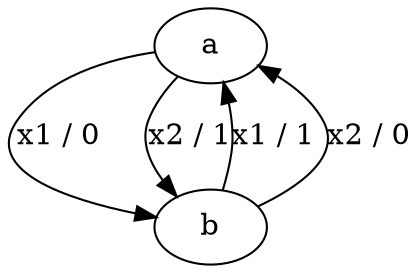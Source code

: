 digraph MealyMachine {
    "a" [label = "a"]
    "b" [label = "b"]

    "a" -> "b" [label = "x1 / 0"]
    "a" -> "b" [label = "x2 / 1"]
    "b" -> "a" [label = "x1 / 1"]
    "b" -> "a" [label = "x2 / 0"]
}